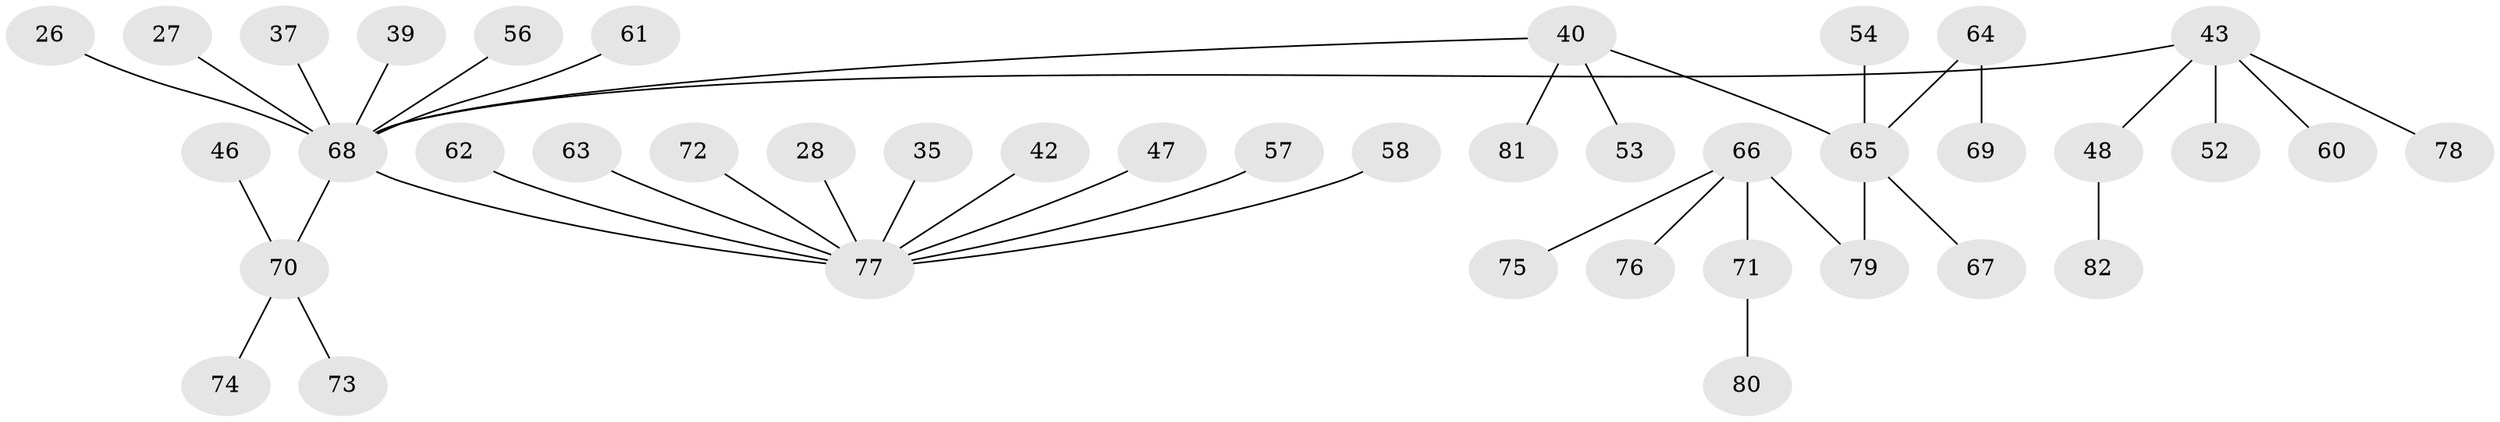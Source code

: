 // original degree distribution, {8: 0.012195121951219513, 3: 0.1951219512195122, 7: 0.012195121951219513, 1: 0.5487804878048781, 4: 0.07317073170731707, 2: 0.14634146341463414, 6: 0.012195121951219513}
// Generated by graph-tools (version 1.1) at 2025/52/03/09/25 04:52:21]
// undirected, 41 vertices, 40 edges
graph export_dot {
graph [start="1"]
  node [color=gray90,style=filled];
  26;
  27 [super="+23"];
  28;
  35;
  37;
  39;
  40 [super="+6+13"];
  42;
  43 [super="+16+21+30+36"];
  46;
  47;
  48;
  52;
  53;
  54;
  56;
  57;
  58;
  60;
  61;
  62;
  63;
  64 [super="+55"];
  65 [super="+51+45"];
  66 [super="+38"];
  67;
  68 [super="+11+20"];
  69;
  70 [super="+44"];
  71;
  72;
  73;
  74;
  75;
  76;
  77 [super="+50+59"];
  78;
  79 [super="+29"];
  80;
  81;
  82;
  26 -- 68;
  27 -- 68;
  28 -- 77;
  35 -- 77;
  37 -- 68;
  39 -- 68;
  40 -- 53;
  40 -- 81;
  40 -- 68;
  40 -- 65;
  42 -- 77;
  43 -- 60;
  43 -- 68;
  43 -- 52;
  43 -- 78;
  43 -- 48;
  46 -- 70;
  47 -- 77;
  48 -- 82;
  54 -- 65;
  56 -- 68;
  57 -- 77;
  58 -- 77;
  61 -- 68;
  62 -- 77;
  63 -- 77;
  64 -- 65;
  64 -- 69;
  65 -- 67;
  65 -- 79;
  66 -- 71;
  66 -- 75;
  66 -- 76;
  66 -- 79;
  68 -- 77;
  68 -- 70;
  70 -- 73;
  70 -- 74;
  71 -- 80;
  72 -- 77;
}
